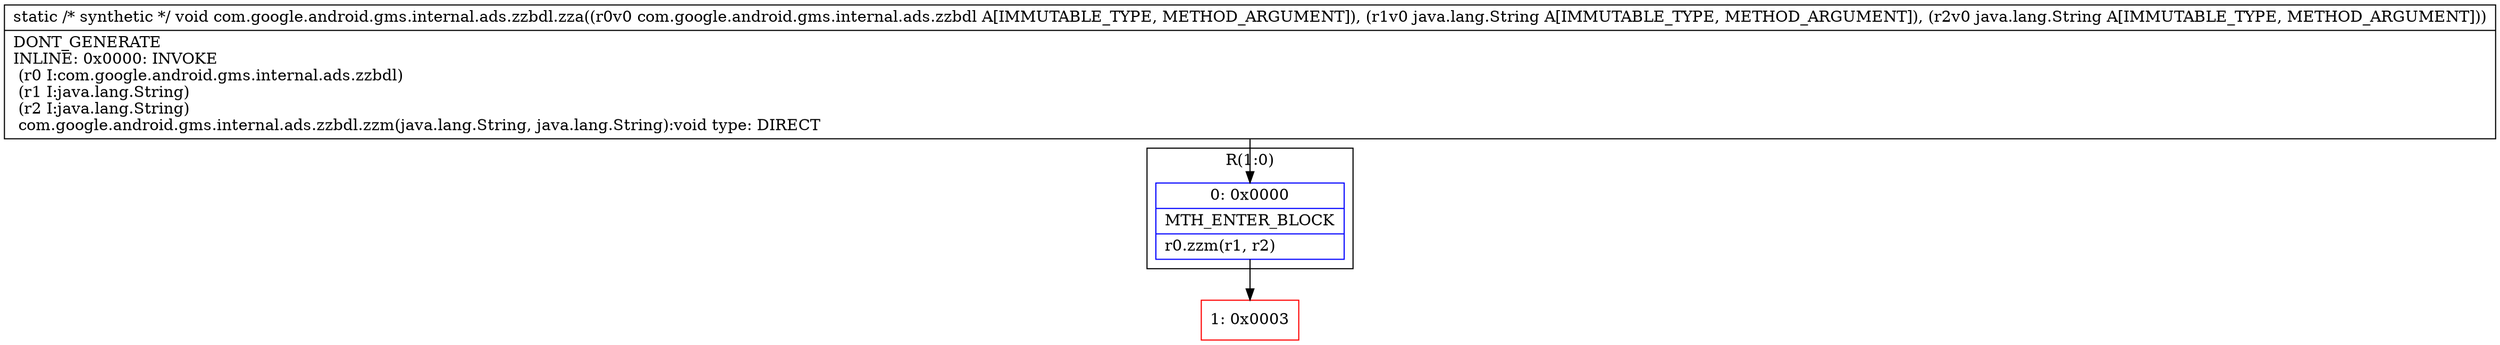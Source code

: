 digraph "CFG forcom.google.android.gms.internal.ads.zzbdl.zza(Lcom\/google\/android\/gms\/internal\/ads\/zzbdl;Ljava\/lang\/String;Ljava\/lang\/String;)V" {
subgraph cluster_Region_1744845902 {
label = "R(1:0)";
node [shape=record,color=blue];
Node_0 [shape=record,label="{0\:\ 0x0000|MTH_ENTER_BLOCK\l|r0.zzm(r1, r2)\l}"];
}
Node_1 [shape=record,color=red,label="{1\:\ 0x0003}"];
MethodNode[shape=record,label="{static \/* synthetic *\/ void com.google.android.gms.internal.ads.zzbdl.zza((r0v0 com.google.android.gms.internal.ads.zzbdl A[IMMUTABLE_TYPE, METHOD_ARGUMENT]), (r1v0 java.lang.String A[IMMUTABLE_TYPE, METHOD_ARGUMENT]), (r2v0 java.lang.String A[IMMUTABLE_TYPE, METHOD_ARGUMENT]))  | DONT_GENERATE\lINLINE: 0x0000: INVOKE  \l  (r0 I:com.google.android.gms.internal.ads.zzbdl)\l  (r1 I:java.lang.String)\l  (r2 I:java.lang.String)\l com.google.android.gms.internal.ads.zzbdl.zzm(java.lang.String, java.lang.String):void type: DIRECT\l}"];
MethodNode -> Node_0;
Node_0 -> Node_1;
}

